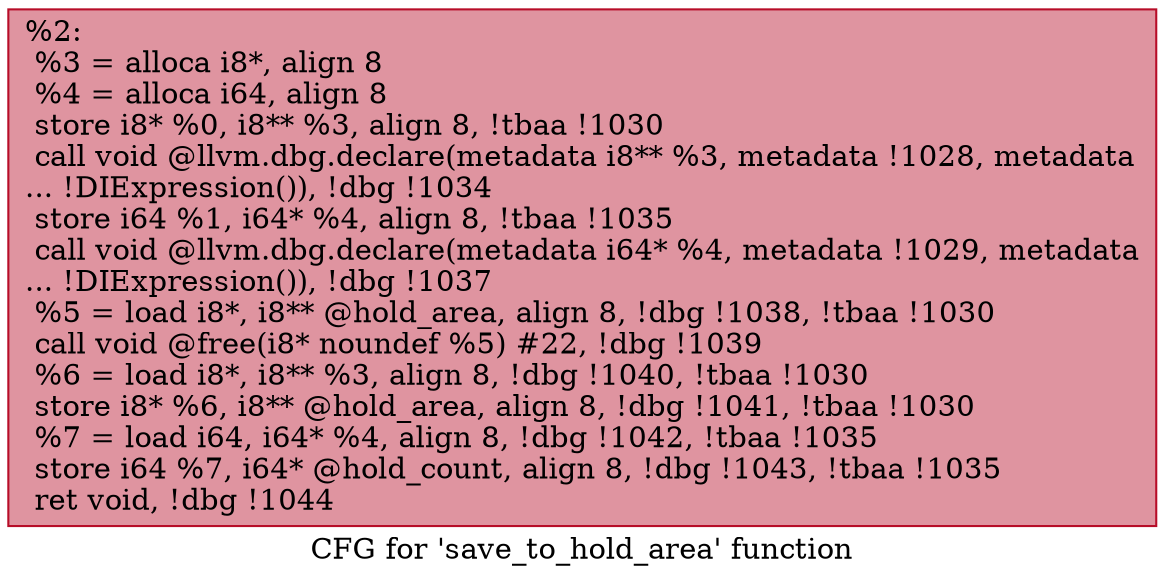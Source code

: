 digraph "CFG for 'save_to_hold_area' function" {
	label="CFG for 'save_to_hold_area' function";

	Node0x239e050 [shape=record,color="#b70d28ff", style=filled, fillcolor="#b70d2870",label="{%2:\l  %3 = alloca i8*, align 8\l  %4 = alloca i64, align 8\l  store i8* %0, i8** %3, align 8, !tbaa !1030\l  call void @llvm.dbg.declare(metadata i8** %3, metadata !1028, metadata\l... !DIExpression()), !dbg !1034\l  store i64 %1, i64* %4, align 8, !tbaa !1035\l  call void @llvm.dbg.declare(metadata i64* %4, metadata !1029, metadata\l... !DIExpression()), !dbg !1037\l  %5 = load i8*, i8** @hold_area, align 8, !dbg !1038, !tbaa !1030\l  call void @free(i8* noundef %5) #22, !dbg !1039\l  %6 = load i8*, i8** %3, align 8, !dbg !1040, !tbaa !1030\l  store i8* %6, i8** @hold_area, align 8, !dbg !1041, !tbaa !1030\l  %7 = load i64, i64* %4, align 8, !dbg !1042, !tbaa !1035\l  store i64 %7, i64* @hold_count, align 8, !dbg !1043, !tbaa !1035\l  ret void, !dbg !1044\l}"];
}
